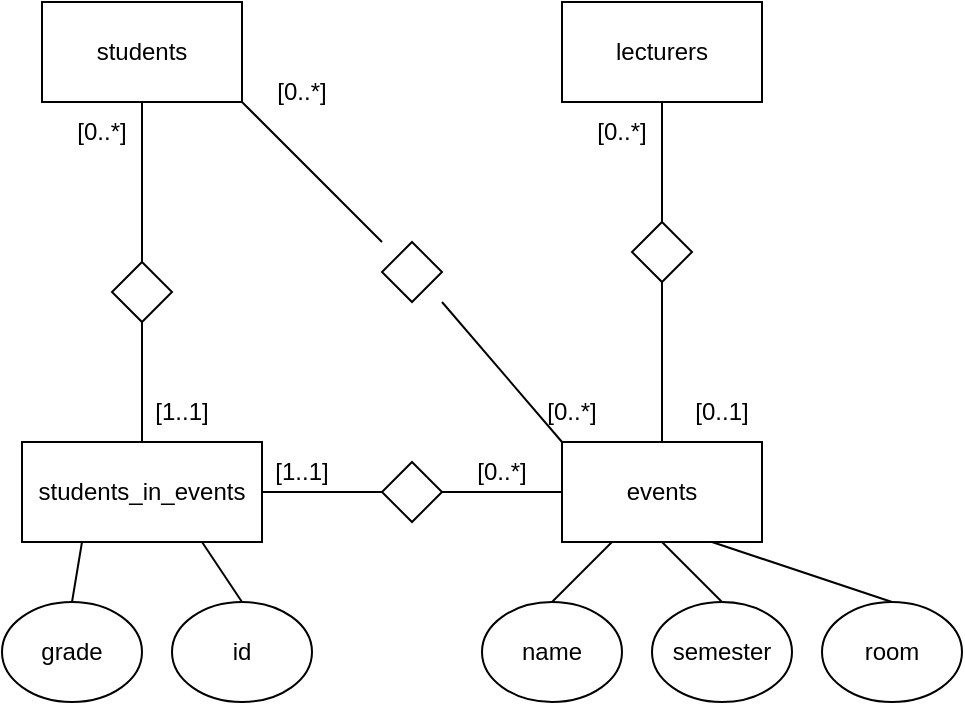 <mxfile version="28.2.5">
  <diagram name="Page-1" id="bzze4LHVQ7JUYoYE5f9L">
    <mxGraphModel dx="456" dy="482" grid="1" gridSize="10" guides="1" tooltips="1" connect="1" arrows="1" fold="1" page="1" pageScale="1" pageWidth="850" pageHeight="1100" math="0" shadow="0">
      <root>
        <mxCell id="0" />
        <mxCell id="1" parent="0" />
        <mxCell id="YH6l0BzgWT5LhHd5m2PT-5" style="rounded=0;orthogonalLoop=1;jettySize=auto;html=1;exitX=1;exitY=1;exitDx=0;exitDy=0;entryX=0;entryY=0;entryDx=0;entryDy=0;endArrow=none;endFill=0;" edge="1" parent="1" source="YH6l0BzgWT5LhHd5m2PT-12" target="YH6l0BzgWT5LhHd5m2PT-3">
          <mxGeometry relative="1" as="geometry" />
        </mxCell>
        <mxCell id="YH6l0BzgWT5LhHd5m2PT-6" style="rounded=0;orthogonalLoop=1;jettySize=auto;html=1;exitX=0.5;exitY=1;exitDx=0;exitDy=0;entryX=0.5;entryY=0;entryDx=0;entryDy=0;endArrow=none;endFill=0;" edge="1" parent="1" source="YH6l0BzgWT5LhHd5m2PT-9" target="YH6l0BzgWT5LhHd5m2PT-4">
          <mxGeometry relative="1" as="geometry" />
        </mxCell>
        <mxCell id="YH6l0BzgWT5LhHd5m2PT-1" value="students" style="rounded=0;whiteSpace=wrap;html=1;" vertex="1" parent="1">
          <mxGeometry x="40" y="80" width="100" height="50" as="geometry" />
        </mxCell>
        <mxCell id="YH6l0BzgWT5LhHd5m2PT-8" style="rounded=0;orthogonalLoop=1;jettySize=auto;html=1;exitX=0.5;exitY=1;exitDx=0;exitDy=0;entryX=0.5;entryY=0;entryDx=0;entryDy=0;endArrow=none;endFill=0;" edge="1" parent="1" source="YH6l0BzgWT5LhHd5m2PT-2" target="YH6l0BzgWT5LhHd5m2PT-3">
          <mxGeometry relative="1" as="geometry" />
        </mxCell>
        <mxCell id="YH6l0BzgWT5LhHd5m2PT-2" value="lecturers" style="rounded=0;whiteSpace=wrap;html=1;" vertex="1" parent="1">
          <mxGeometry x="300" y="80" width="100" height="50" as="geometry" />
        </mxCell>
        <mxCell id="YH6l0BzgWT5LhHd5m2PT-7" style="rounded=0;orthogonalLoop=1;jettySize=auto;html=1;exitX=0;exitY=0.5;exitDx=0;exitDy=0;entryX=1;entryY=0.5;entryDx=0;entryDy=0;endArrow=none;endFill=0;" edge="1" parent="1" source="YH6l0BzgWT5LhHd5m2PT-3" target="YH6l0BzgWT5LhHd5m2PT-4">
          <mxGeometry relative="1" as="geometry" />
        </mxCell>
        <mxCell id="YH6l0BzgWT5LhHd5m2PT-31" style="rounded=0;orthogonalLoop=1;jettySize=auto;html=1;exitX=0.25;exitY=1;exitDx=0;exitDy=0;entryX=0.5;entryY=0;entryDx=0;entryDy=0;endArrow=none;endFill=0;" edge="1" parent="1" source="YH6l0BzgWT5LhHd5m2PT-3" target="YH6l0BzgWT5LhHd5m2PT-29">
          <mxGeometry relative="1" as="geometry" />
        </mxCell>
        <mxCell id="YH6l0BzgWT5LhHd5m2PT-32" style="rounded=0;orthogonalLoop=1;jettySize=auto;html=1;exitX=0.5;exitY=1;exitDx=0;exitDy=0;entryX=0.5;entryY=0;entryDx=0;entryDy=0;endArrow=none;endFill=0;" edge="1" parent="1" source="YH6l0BzgWT5LhHd5m2PT-3" target="YH6l0BzgWT5LhHd5m2PT-28">
          <mxGeometry relative="1" as="geometry" />
        </mxCell>
        <mxCell id="YH6l0BzgWT5LhHd5m2PT-33" style="rounded=0;orthogonalLoop=1;jettySize=auto;html=1;exitX=0.75;exitY=1;exitDx=0;exitDy=0;entryX=0.5;entryY=0;entryDx=0;entryDy=0;endArrow=none;endFill=0;" edge="1" parent="1" source="YH6l0BzgWT5LhHd5m2PT-3" target="YH6l0BzgWT5LhHd5m2PT-30">
          <mxGeometry relative="1" as="geometry" />
        </mxCell>
        <mxCell id="YH6l0BzgWT5LhHd5m2PT-3" value="events" style="rounded=0;whiteSpace=wrap;html=1;" vertex="1" parent="1">
          <mxGeometry x="300" y="300" width="100" height="50" as="geometry" />
        </mxCell>
        <mxCell id="YH6l0BzgWT5LhHd5m2PT-34" style="rounded=0;orthogonalLoop=1;jettySize=auto;html=1;exitX=0.25;exitY=1;exitDx=0;exitDy=0;entryX=0.5;entryY=0;entryDx=0;entryDy=0;endArrow=none;endFill=0;" edge="1" parent="1" source="YH6l0BzgWT5LhHd5m2PT-4" target="YH6l0BzgWT5LhHd5m2PT-25">
          <mxGeometry relative="1" as="geometry" />
        </mxCell>
        <mxCell id="YH6l0BzgWT5LhHd5m2PT-35" style="rounded=0;orthogonalLoop=1;jettySize=auto;html=1;exitX=0.75;exitY=1;exitDx=0;exitDy=0;entryX=0.5;entryY=0;entryDx=0;entryDy=0;endArrow=none;endFill=0;" edge="1" parent="1" source="YH6l0BzgWT5LhHd5m2PT-4" target="YH6l0BzgWT5LhHd5m2PT-27">
          <mxGeometry relative="1" as="geometry" />
        </mxCell>
        <mxCell id="YH6l0BzgWT5LhHd5m2PT-4" value="students_in_events" style="rounded=0;whiteSpace=wrap;html=1;" vertex="1" parent="1">
          <mxGeometry x="30" y="300" width="120" height="50" as="geometry" />
        </mxCell>
        <mxCell id="YH6l0BzgWT5LhHd5m2PT-10" value="" style="rounded=0;orthogonalLoop=1;jettySize=auto;html=1;exitX=0.5;exitY=1;exitDx=0;exitDy=0;entryX=0.5;entryY=0;entryDx=0;entryDy=0;endArrow=none;endFill=0;" edge="1" parent="1" source="YH6l0BzgWT5LhHd5m2PT-1" target="YH6l0BzgWT5LhHd5m2PT-9">
          <mxGeometry relative="1" as="geometry">
            <mxPoint x="90" y="130" as="sourcePoint" />
            <mxPoint x="100" y="300" as="targetPoint" />
          </mxGeometry>
        </mxCell>
        <mxCell id="YH6l0BzgWT5LhHd5m2PT-9" value="" style="strokeWidth=1;html=1;shape=mxgraph.flowchart.decision;whiteSpace=wrap;" vertex="1" parent="1">
          <mxGeometry x="75" y="210" width="30" height="30" as="geometry" />
        </mxCell>
        <mxCell id="YH6l0BzgWT5LhHd5m2PT-13" value="" style="rounded=0;orthogonalLoop=1;jettySize=auto;html=1;exitX=1;exitY=1;exitDx=0;exitDy=0;entryX=0;entryY=0;entryDx=0;entryDy=0;endArrow=none;endFill=0;" edge="1" parent="1" source="YH6l0BzgWT5LhHd5m2PT-1" target="YH6l0BzgWT5LhHd5m2PT-12">
          <mxGeometry relative="1" as="geometry">
            <mxPoint x="140" y="130" as="sourcePoint" />
            <mxPoint x="300" y="300" as="targetPoint" />
          </mxGeometry>
        </mxCell>
        <mxCell id="YH6l0BzgWT5LhHd5m2PT-12" value="" style="strokeWidth=1;html=1;shape=mxgraph.flowchart.decision;whiteSpace=wrap;" vertex="1" parent="1">
          <mxGeometry x="210" y="200" width="30" height="30" as="geometry" />
        </mxCell>
        <mxCell id="YH6l0BzgWT5LhHd5m2PT-14" value="" style="strokeWidth=1;html=1;shape=mxgraph.flowchart.decision;whiteSpace=wrap;" vertex="1" parent="1">
          <mxGeometry x="335" y="190" width="30" height="30" as="geometry" />
        </mxCell>
        <mxCell id="YH6l0BzgWT5LhHd5m2PT-16" value="" style="strokeWidth=1;html=1;shape=mxgraph.flowchart.decision;whiteSpace=wrap;" vertex="1" parent="1">
          <mxGeometry x="210" y="310" width="30" height="30" as="geometry" />
        </mxCell>
        <mxCell id="YH6l0BzgWT5LhHd5m2PT-17" value="[0.&lt;span style=&quot;background-color: transparent; color: light-dark(rgb(0, 0, 0), rgb(255, 255, 255));&quot;&gt;.*]&lt;/span&gt;" style="text;html=1;align=center;verticalAlign=middle;whiteSpace=wrap;rounded=0;" vertex="1" parent="1">
          <mxGeometry x="140" y="110" width="60" height="30" as="geometry" />
        </mxCell>
        <mxCell id="YH6l0BzgWT5LhHd5m2PT-18" value="[1..1]" style="text;html=1;align=center;verticalAlign=middle;whiteSpace=wrap;rounded=0;" vertex="1" parent="1">
          <mxGeometry x="80" y="270" width="60" height="30" as="geometry" />
        </mxCell>
        <mxCell id="YH6l0BzgWT5LhHd5m2PT-19" value="[1..1]" style="text;html=1;align=center;verticalAlign=middle;whiteSpace=wrap;rounded=0;" vertex="1" parent="1">
          <mxGeometry x="140" y="300" width="60" height="30" as="geometry" />
        </mxCell>
        <mxCell id="YH6l0BzgWT5LhHd5m2PT-20" value="[0..1]" style="text;html=1;align=center;verticalAlign=middle;whiteSpace=wrap;rounded=0;" vertex="1" parent="1">
          <mxGeometry x="350" y="270" width="60" height="30" as="geometry" />
        </mxCell>
        <mxCell id="YH6l0BzgWT5LhHd5m2PT-21" value="[0.&lt;span style=&quot;background-color: transparent; color: light-dark(rgb(0, 0, 0), rgb(255, 255, 255));&quot;&gt;.*]&lt;/span&gt;" style="text;html=1;align=center;verticalAlign=middle;whiteSpace=wrap;rounded=0;" vertex="1" parent="1">
          <mxGeometry x="40" y="130" width="60" height="30" as="geometry" />
        </mxCell>
        <mxCell id="YH6l0BzgWT5LhHd5m2PT-22" value="[0.&lt;span style=&quot;background-color: transparent; color: light-dark(rgb(0, 0, 0), rgb(255, 255, 255));&quot;&gt;.*]&lt;/span&gt;" style="text;html=1;align=center;verticalAlign=middle;whiteSpace=wrap;rounded=0;" vertex="1" parent="1">
          <mxGeometry x="275" y="270" width="60" height="30" as="geometry" />
        </mxCell>
        <mxCell id="YH6l0BzgWT5LhHd5m2PT-23" value="[0.&lt;span style=&quot;background-color: transparent; color: light-dark(rgb(0, 0, 0), rgb(255, 255, 255));&quot;&gt;.*]&lt;/span&gt;" style="text;html=1;align=center;verticalAlign=middle;whiteSpace=wrap;rounded=0;" vertex="1" parent="1">
          <mxGeometry x="300" y="130" width="60" height="30" as="geometry" />
        </mxCell>
        <mxCell id="YH6l0BzgWT5LhHd5m2PT-24" value="[0.&lt;span style=&quot;background-color: transparent; color: light-dark(rgb(0, 0, 0), rgb(255, 255, 255));&quot;&gt;.*]&lt;/span&gt;" style="text;html=1;align=center;verticalAlign=middle;whiteSpace=wrap;rounded=0;" vertex="1" parent="1">
          <mxGeometry x="240" y="300" width="60" height="30" as="geometry" />
        </mxCell>
        <mxCell id="YH6l0BzgWT5LhHd5m2PT-25" value="grade" style="ellipse;whiteSpace=wrap;html=1;" vertex="1" parent="1">
          <mxGeometry x="20" y="380" width="70" height="50" as="geometry" />
        </mxCell>
        <mxCell id="YH6l0BzgWT5LhHd5m2PT-27" value="id" style="ellipse;whiteSpace=wrap;html=1;" vertex="1" parent="1">
          <mxGeometry x="105" y="380" width="70" height="50" as="geometry" />
        </mxCell>
        <mxCell id="YH6l0BzgWT5LhHd5m2PT-28" value="semester" style="ellipse;whiteSpace=wrap;html=1;" vertex="1" parent="1">
          <mxGeometry x="345" y="380" width="70" height="50" as="geometry" />
        </mxCell>
        <mxCell id="YH6l0BzgWT5LhHd5m2PT-29" value="name" style="ellipse;whiteSpace=wrap;html=1;" vertex="1" parent="1">
          <mxGeometry x="260" y="380" width="70" height="50" as="geometry" />
        </mxCell>
        <mxCell id="YH6l0BzgWT5LhHd5m2PT-30" value="room" style="ellipse;whiteSpace=wrap;html=1;" vertex="1" parent="1">
          <mxGeometry x="430" y="380" width="70" height="50" as="geometry" />
        </mxCell>
      </root>
    </mxGraphModel>
  </diagram>
</mxfile>
